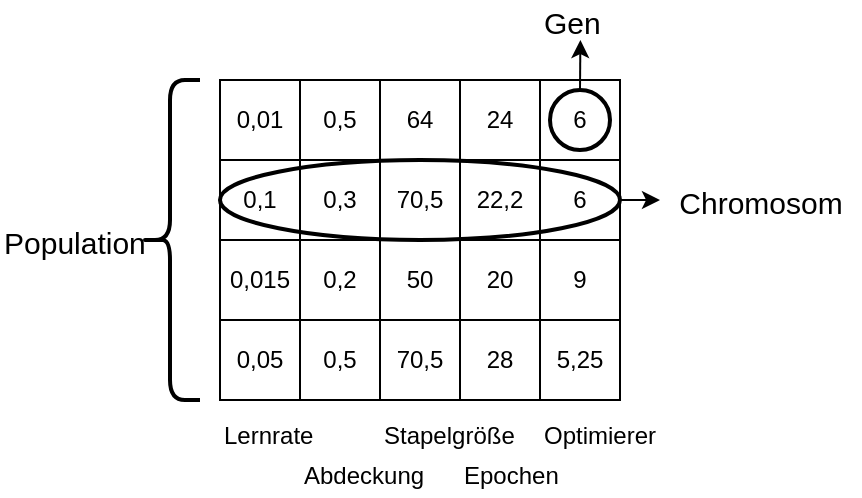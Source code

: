<mxfile version="11.2.8" type="device" pages="1"><diagram id="8BykJtwKUNW7mLoYXd8D" name="Page-1"><mxGraphModel dx="670" dy="427" grid="1" gridSize="10" guides="1" tooltips="1" connect="1" arrows="1" fold="1" page="1" pageScale="1" pageWidth="850" pageHeight="1100" math="0" shadow="0"><root><mxCell id="0"/><mxCell id="1" parent="0"/><mxCell id="InScXX7SMrwgWPO9UVvm-7" value="&lt;div&gt;0,1&lt;/div&gt;" style="rounded=0;whiteSpace=wrap;html=1;" parent="1" vertex="1"><mxGeometry x="280" y="285" width="40" height="40" as="geometry"/></mxCell><mxCell id="InScXX7SMrwgWPO9UVvm-8" value="&lt;div&gt;0,3&lt;/div&gt;" style="rounded=0;whiteSpace=wrap;html=1;" parent="1" vertex="1"><mxGeometry x="320" y="285" width="40" height="40" as="geometry"/></mxCell><mxCell id="InScXX7SMrwgWPO9UVvm-9" value="70,5" style="rounded=0;whiteSpace=wrap;html=1;" parent="1" vertex="1"><mxGeometry x="360" y="285" width="40" height="40" as="geometry"/></mxCell><mxCell id="InScXX7SMrwgWPO9UVvm-10" value="22,2" style="rounded=0;whiteSpace=wrap;html=1;" parent="1" vertex="1"><mxGeometry x="400" y="285" width="40" height="40" as="geometry"/></mxCell><mxCell id="InScXX7SMrwgWPO9UVvm-11" value="6" style="rounded=0;whiteSpace=wrap;html=1;" parent="1" vertex="1"><mxGeometry x="440" y="285" width="40" height="40" as="geometry"/></mxCell><mxCell id="InScXX7SMrwgWPO9UVvm-83" value="0,01" style="rounded=0;whiteSpace=wrap;html=1;" parent="1" vertex="1"><mxGeometry x="280" y="245" width="40" height="40" as="geometry"/></mxCell><mxCell id="InScXX7SMrwgWPO9UVvm-84" value="0,5" style="rounded=0;whiteSpace=wrap;html=1;" parent="1" vertex="1"><mxGeometry x="320" y="245" width="40" height="40" as="geometry"/></mxCell><mxCell id="InScXX7SMrwgWPO9UVvm-85" value="64" style="rounded=0;whiteSpace=wrap;html=1;" parent="1" vertex="1"><mxGeometry x="360" y="245" width="40" height="40" as="geometry"/></mxCell><mxCell id="InScXX7SMrwgWPO9UVvm-86" value="24" style="rounded=0;whiteSpace=wrap;html=1;" parent="1" vertex="1"><mxGeometry x="400" y="245" width="40" height="40" as="geometry"/></mxCell><mxCell id="InScXX7SMrwgWPO9UVvm-87" value="6" style="rounded=0;whiteSpace=wrap;html=1;" parent="1" vertex="1"><mxGeometry x="440" y="245" width="40" height="40" as="geometry"/></mxCell><mxCell id="kdn8UAm6SUyi1trixGRF-1" value="0,015" style="rounded=0;whiteSpace=wrap;html=1;" parent="1" vertex="1"><mxGeometry x="280" y="325" width="40" height="40" as="geometry"/></mxCell><mxCell id="kdn8UAm6SUyi1trixGRF-2" value="0,2" style="rounded=0;whiteSpace=wrap;html=1;" parent="1" vertex="1"><mxGeometry x="320" y="325" width="40" height="40" as="geometry"/></mxCell><mxCell id="kdn8UAm6SUyi1trixGRF-3" value="50" style="rounded=0;whiteSpace=wrap;html=1;" parent="1" vertex="1"><mxGeometry x="360" y="325" width="40" height="40" as="geometry"/></mxCell><mxCell id="kdn8UAm6SUyi1trixGRF-4" value="&lt;div&gt;20&lt;/div&gt;" style="rounded=0;whiteSpace=wrap;html=1;" parent="1" vertex="1"><mxGeometry x="400" y="325" width="40" height="40" as="geometry"/></mxCell><mxCell id="kdn8UAm6SUyi1trixGRF-5" value="&lt;div&gt;9&lt;/div&gt;" style="rounded=0;whiteSpace=wrap;html=1;" parent="1" vertex="1"><mxGeometry x="440" y="325" width="40" height="40" as="geometry"/></mxCell><mxCell id="kdn8UAm6SUyi1trixGRF-8" value="&lt;div&gt;0,05&lt;/div&gt;" style="rounded=0;whiteSpace=wrap;html=1;" parent="1" vertex="1"><mxGeometry x="280" y="365" width="40" height="40" as="geometry"/></mxCell><mxCell id="kdn8UAm6SUyi1trixGRF-9" value="0,5" style="rounded=0;whiteSpace=wrap;html=1;" parent="1" vertex="1"><mxGeometry x="320" y="365" width="40" height="40" as="geometry"/></mxCell><mxCell id="kdn8UAm6SUyi1trixGRF-10" value="70,5" style="rounded=0;whiteSpace=wrap;html=1;" parent="1" vertex="1"><mxGeometry x="360" y="365" width="40" height="40" as="geometry"/></mxCell><mxCell id="kdn8UAm6SUyi1trixGRF-11" value="&lt;div&gt;28&lt;/div&gt;" style="rounded=0;whiteSpace=wrap;html=1;" parent="1" vertex="1"><mxGeometry x="400" y="365" width="40" height="40" as="geometry"/></mxCell><mxCell id="kdn8UAm6SUyi1trixGRF-12" value="&lt;div&gt;5,25&lt;/div&gt;" style="rounded=0;whiteSpace=wrap;html=1;" parent="1" vertex="1"><mxGeometry x="440" y="365" width="40" height="40" as="geometry"/></mxCell><mxCell id="kdn8UAm6SUyi1trixGRF-14" value="" style="shape=curlyBracket;whiteSpace=wrap;html=1;rounded=1;strokeWidth=2;" parent="1" vertex="1"><mxGeometry x="240" y="245" width="30" height="160" as="geometry"/></mxCell><mxCell id="kdn8UAm6SUyi1trixGRF-23" style="edgeStyle=orthogonalEdgeStyle;rounded=0;orthogonalLoop=1;jettySize=auto;html=1;exitX=0.5;exitY=0;exitDx=0;exitDy=0;fontColor=#000000;" parent="1" source="kdn8UAm6SUyi1trixGRF-16" edge="1"><mxGeometry relative="1" as="geometry"><mxPoint x="460.2" y="225" as="targetPoint"/></mxGeometry></mxCell><mxCell id="kdn8UAm6SUyi1trixGRF-16" value="" style="ellipse;whiteSpace=wrap;html=1;strokeWidth=2;fillColor=none;" parent="1" vertex="1"><mxGeometry x="445" y="250" width="30" height="30" as="geometry"/></mxCell><mxCell id="kdn8UAm6SUyi1trixGRF-24" style="edgeStyle=orthogonalEdgeStyle;rounded=0;orthogonalLoop=1;jettySize=auto;html=1;exitX=1;exitY=0.5;exitDx=0;exitDy=0;fontColor=#000000;" parent="1" edge="1" source="kdn8UAm6SUyi1trixGRF-29"><mxGeometry relative="1" as="geometry"><mxPoint x="500" y="305" as="targetPoint"/><mxPoint x="520.2" y="305" as="sourcePoint"/></mxGeometry></mxCell><mxCell id="kdn8UAm6SUyi1trixGRF-22" value="&lt;font style=&quot;font-size: 15px&quot;&gt;Population&lt;/font&gt;" style="text;html=1;resizable=0;points=[];autosize=1;align=left;verticalAlign=top;spacingTop=-4;fontColor=#000000;" parent="1" vertex="1"><mxGeometry x="170" y="315" width="80" height="20" as="geometry"/></mxCell><mxCell id="kdn8UAm6SUyi1trixGRF-27" value="&lt;div style=&quot;font-size: 15px&quot;&gt;&lt;font style=&quot;font-size: 15px&quot;&gt;Gen&lt;/font&gt;&lt;/div&gt;&lt;div style=&quot;font-size: 15px&quot;&gt;&lt;font style=&quot;font-size: 15px&quot;&gt;&lt;br&gt;&lt;/font&gt;&lt;/div&gt;" style="text;html=1;resizable=0;points=[];autosize=1;align=left;verticalAlign=top;spacingTop=-4;fontColor=#000000;" parent="1" vertex="1"><mxGeometry x="440" y="205" width="40" height="30" as="geometry"/></mxCell><mxCell id="kdn8UAm6SUyi1trixGRF-28" value="&lt;div style=&quot;font-size: 15px&quot;&gt;&lt;font style=&quot;font-size: 15px&quot;&gt;Chromosom&lt;/font&gt;&lt;/div&gt;&lt;div style=&quot;font-size: 15px&quot;&gt;&lt;font style=&quot;font-size: 15px&quot;&gt;&lt;br&gt;&lt;/font&gt;&lt;/div&gt;" style="text;html=1;resizable=0;points=[];autosize=1;align=center;verticalAlign=top;spacingTop=-4;fontColor=#000000;" parent="1" vertex="1"><mxGeometry x="500" y="295" width="100" height="30" as="geometry"/></mxCell><mxCell id="kdn8UAm6SUyi1trixGRF-29" value="" style="ellipse;whiteSpace=wrap;html=1;labelBackgroundColor=none;labelBorderColor=none;fontColor=#000000;fillColor=none;strokeWidth=2;" parent="1" vertex="1"><mxGeometry x="280" y="285" width="200" height="40" as="geometry"/></mxCell><mxCell id="kpZkgzMSj_ARuD06PVfk-1" value="Lernrate" style="text;html=1;resizable=0;points=[];autosize=1;align=left;verticalAlign=top;spacingTop=-4;" vertex="1" parent="1"><mxGeometry x="280" y="413" width="60" height="20" as="geometry"/></mxCell><mxCell id="kpZkgzMSj_ARuD06PVfk-2" value="Abdeckung" style="text;html=1;resizable=0;points=[];autosize=1;align=left;verticalAlign=top;spacingTop=-4;" vertex="1" parent="1"><mxGeometry x="320" y="433" width="80" height="20" as="geometry"/></mxCell><mxCell id="kpZkgzMSj_ARuD06PVfk-3" value="Stapelgröße" style="text;html=1;resizable=0;points=[];autosize=1;align=left;verticalAlign=top;spacingTop=-4;" vertex="1" parent="1"><mxGeometry x="360" y="413" width="80" height="20" as="geometry"/></mxCell><mxCell id="kpZkgzMSj_ARuD06PVfk-4" value="Epochen" style="text;html=1;resizable=0;points=[];autosize=1;align=left;verticalAlign=top;spacingTop=-4;" vertex="1" parent="1"><mxGeometry x="400" y="433" width="60" height="20" as="geometry"/></mxCell><mxCell id="kpZkgzMSj_ARuD06PVfk-5" value="Optimierer" style="text;html=1;resizable=0;points=[];autosize=1;align=left;verticalAlign=top;spacingTop=-4;" vertex="1" parent="1"><mxGeometry x="440" y="413" width="70" height="20" as="geometry"/></mxCell></root></mxGraphModel></diagram></mxfile>